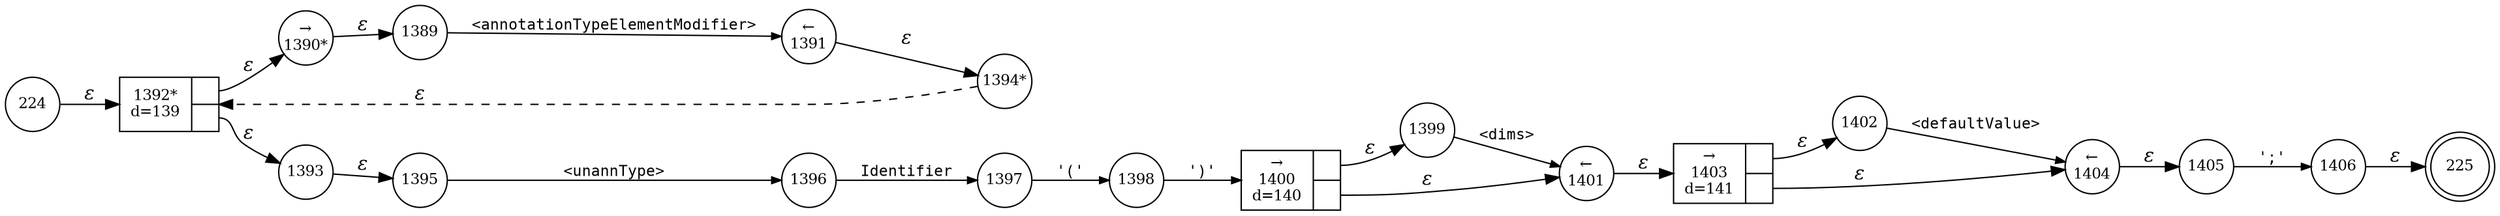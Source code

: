 digraph ATN {
rankdir=LR;
s225[fontsize=11, label="225", shape=doublecircle, fixedsize=true, width=.6];
s224[fontsize=11,label="224", shape=circle, fixedsize=true, width=.55, peripheries=1];
s1389[fontsize=11,label="1389", shape=circle, fixedsize=true, width=.55, peripheries=1];
s1390[fontsize=11,label="&rarr;\n1390*", shape=circle, fixedsize=true, width=.55, peripheries=1];
s1391[fontsize=11,label="&larr;\n1391", shape=circle, fixedsize=true, width=.55, peripheries=1];
s1392[fontsize=11,label="{1392*\nd=139|{<p0>|<p1>}}", shape=record, fixedsize=false, peripheries=1];
s1393[fontsize=11,label="1393", shape=circle, fixedsize=true, width=.55, peripheries=1];
s1394[fontsize=11,label="1394*", shape=circle, fixedsize=true, width=.55, peripheries=1];
s1395[fontsize=11,label="1395", shape=circle, fixedsize=true, width=.55, peripheries=1];
s1396[fontsize=11,label="1396", shape=circle, fixedsize=true, width=.55, peripheries=1];
s1397[fontsize=11,label="1397", shape=circle, fixedsize=true, width=.55, peripheries=1];
s1398[fontsize=11,label="1398", shape=circle, fixedsize=true, width=.55, peripheries=1];
s1399[fontsize=11,label="1399", shape=circle, fixedsize=true, width=.55, peripheries=1];
s1400[fontsize=11,label="{&rarr;\n1400\nd=140|{<p0>|<p1>}}", shape=record, fixedsize=false, peripheries=1];
s1401[fontsize=11,label="&larr;\n1401", shape=circle, fixedsize=true, width=.55, peripheries=1];
s1402[fontsize=11,label="1402", shape=circle, fixedsize=true, width=.55, peripheries=1];
s1403[fontsize=11,label="{&rarr;\n1403\nd=141|{<p0>|<p1>}}", shape=record, fixedsize=false, peripheries=1];
s1404[fontsize=11,label="&larr;\n1404", shape=circle, fixedsize=true, width=.55, peripheries=1];
s1405[fontsize=11,label="1405", shape=circle, fixedsize=true, width=.55, peripheries=1];
s1406[fontsize=11,label="1406", shape=circle, fixedsize=true, width=.55, peripheries=1];
s224 -> s1392 [fontname="Times-Italic", label="&epsilon;"];
s1392:p0 -> s1390 [fontname="Times-Italic", label="&epsilon;"];
s1392:p1 -> s1393 [fontname="Times-Italic", label="&epsilon;"];
s1390 -> s1389 [fontname="Times-Italic", label="&epsilon;"];
s1393 -> s1395 [fontname="Times-Italic", label="&epsilon;"];
s1389 -> s1391 [fontsize=11, fontname="Courier", arrowsize=.7, label = "<annotationTypeElementModifier>", arrowhead = normal];
s1395 -> s1396 [fontsize=11, fontname="Courier", arrowsize=.7, label = "<unannType>", arrowhead = normal];
s1391 -> s1394 [fontname="Times-Italic", label="&epsilon;"];
s1396 -> s1397 [fontsize=11, fontname="Courier", arrowsize=.7, label = "Identifier", arrowhead = normal];
s1394 -> s1392 [fontname="Times-Italic", label="&epsilon;", style="dashed"];
s1397 -> s1398 [fontsize=11, fontname="Courier", arrowsize=.7, label = "'('", arrowhead = normal];
s1398 -> s1400 [fontsize=11, fontname="Courier", arrowsize=.7, label = "')'", arrowhead = normal];
s1400:p0 -> s1399 [fontname="Times-Italic", label="&epsilon;"];
s1400:p1 -> s1401 [fontname="Times-Italic", label="&epsilon;"];
s1399 -> s1401 [fontsize=11, fontname="Courier", arrowsize=.7, label = "<dims>", arrowhead = normal];
s1401 -> s1403 [fontname="Times-Italic", label="&epsilon;"];
s1403:p0 -> s1402 [fontname="Times-Italic", label="&epsilon;"];
s1403:p1 -> s1404 [fontname="Times-Italic", label="&epsilon;"];
s1402 -> s1404 [fontsize=11, fontname="Courier", arrowsize=.7, label = "<defaultValue>", arrowhead = normal];
s1404 -> s1405 [fontname="Times-Italic", label="&epsilon;"];
s1405 -> s1406 [fontsize=11, fontname="Courier", arrowsize=.7, label = "';'", arrowhead = normal];
s1406 -> s225 [fontname="Times-Italic", label="&epsilon;"];
}